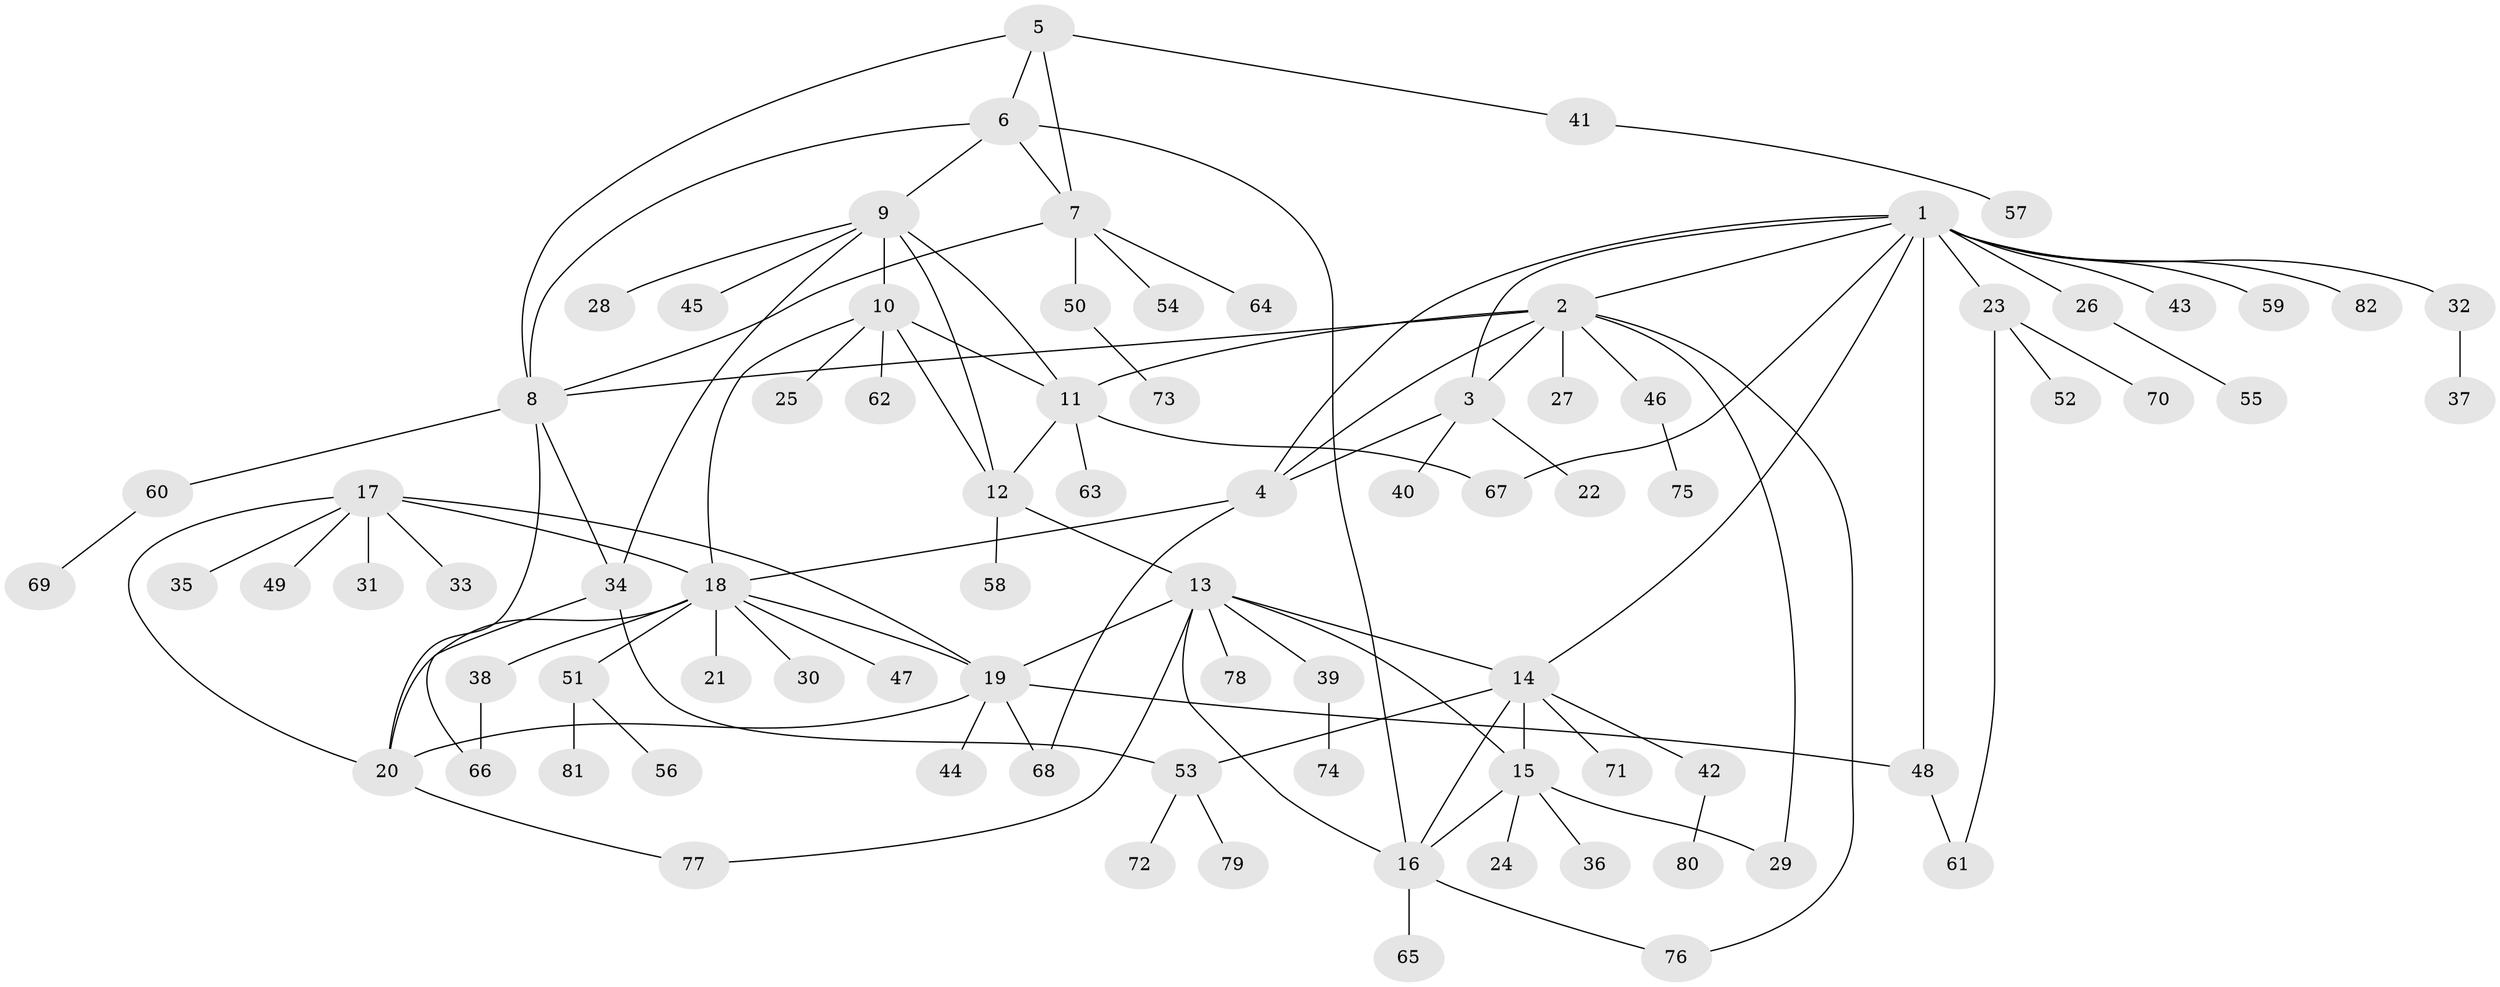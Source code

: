 // Generated by graph-tools (version 1.1) at 2025/02/03/09/25 03:02:49]
// undirected, 82 vertices, 112 edges
graph export_dot {
graph [start="1"]
  node [color=gray90,style=filled];
  1;
  2;
  3;
  4;
  5;
  6;
  7;
  8;
  9;
  10;
  11;
  12;
  13;
  14;
  15;
  16;
  17;
  18;
  19;
  20;
  21;
  22;
  23;
  24;
  25;
  26;
  27;
  28;
  29;
  30;
  31;
  32;
  33;
  34;
  35;
  36;
  37;
  38;
  39;
  40;
  41;
  42;
  43;
  44;
  45;
  46;
  47;
  48;
  49;
  50;
  51;
  52;
  53;
  54;
  55;
  56;
  57;
  58;
  59;
  60;
  61;
  62;
  63;
  64;
  65;
  66;
  67;
  68;
  69;
  70;
  71;
  72;
  73;
  74;
  75;
  76;
  77;
  78;
  79;
  80;
  81;
  82;
  1 -- 2;
  1 -- 3;
  1 -- 4;
  1 -- 14;
  1 -- 23;
  1 -- 26;
  1 -- 32;
  1 -- 43;
  1 -- 48;
  1 -- 59;
  1 -- 67;
  1 -- 82;
  2 -- 3;
  2 -- 4;
  2 -- 8;
  2 -- 11;
  2 -- 27;
  2 -- 29;
  2 -- 46;
  2 -- 76;
  3 -- 4;
  3 -- 22;
  3 -- 40;
  4 -- 18;
  4 -- 68;
  5 -- 6;
  5 -- 7;
  5 -- 8;
  5 -- 41;
  6 -- 7;
  6 -- 8;
  6 -- 9;
  6 -- 16;
  7 -- 8;
  7 -- 50;
  7 -- 54;
  7 -- 64;
  8 -- 20;
  8 -- 34;
  8 -- 60;
  9 -- 10;
  9 -- 11;
  9 -- 12;
  9 -- 28;
  9 -- 34;
  9 -- 45;
  10 -- 11;
  10 -- 12;
  10 -- 18;
  10 -- 25;
  10 -- 62;
  11 -- 12;
  11 -- 63;
  11 -- 67;
  12 -- 13;
  12 -- 58;
  13 -- 14;
  13 -- 15;
  13 -- 16;
  13 -- 19;
  13 -- 39;
  13 -- 77;
  13 -- 78;
  14 -- 15;
  14 -- 16;
  14 -- 42;
  14 -- 53;
  14 -- 71;
  15 -- 16;
  15 -- 24;
  15 -- 29;
  15 -- 36;
  16 -- 65;
  16 -- 76;
  17 -- 18;
  17 -- 19;
  17 -- 20;
  17 -- 31;
  17 -- 33;
  17 -- 35;
  17 -- 49;
  18 -- 19;
  18 -- 20;
  18 -- 21;
  18 -- 30;
  18 -- 38;
  18 -- 47;
  18 -- 51;
  19 -- 20;
  19 -- 44;
  19 -- 48;
  19 -- 68;
  20 -- 77;
  23 -- 52;
  23 -- 61;
  23 -- 70;
  26 -- 55;
  32 -- 37;
  34 -- 53;
  34 -- 66;
  38 -- 66;
  39 -- 74;
  41 -- 57;
  42 -- 80;
  46 -- 75;
  48 -- 61;
  50 -- 73;
  51 -- 56;
  51 -- 81;
  53 -- 72;
  53 -- 79;
  60 -- 69;
}
